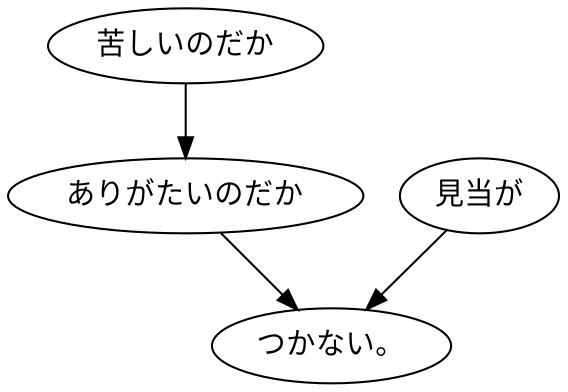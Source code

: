 digraph graph9199 {
	node0 [label="苦しいのだか"];
	node1 [label="ありがたいのだか"];
	node2 [label="見当が"];
	node3 [label="つかない。"];
	node0 -> node1;
	node1 -> node3;
	node2 -> node3;
}
